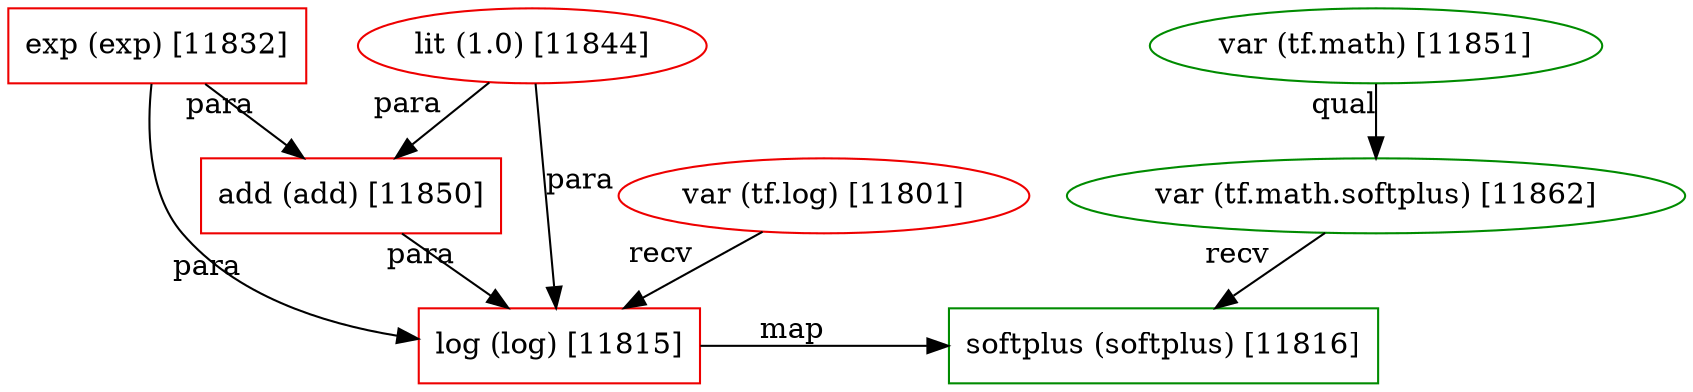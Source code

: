 digraph "fragment-4259511.dot" {
	subgraph "subgraph: 11815 to 11816" {
		graph [rank=same]
		11815 [label="log (log) [11815]" color=red2 shape=box]
		11816 [label="softplus (softplus) [11816]" color=green4 shape=box]
	}
	11832 [label="exp (exp) [11832]" color=red2 shape=box]
	11850 [label="add (add) [11850]" color=red2 shape=box]
	11801 [label="var (tf.log) [11801]" color=red2 shape=ellipse]
	11862 [label="var (tf.math.softplus) [11862]" color=green4 shape=ellipse]
	11851 [label="var (tf.math) [11851]" color=green4 shape=ellipse]
	11844 [label="lit (1.0) [11844]" color=red2 shape=ellipse]
	11844 -> 11815 [xlabel=para]
	11850 -> 11815 [xlabel=para]
	11801 -> 11815 [xlabel=recv]
	11832 -> 11815 [xlabel=para]
	11862 -> 11816 [xlabel=recv]
	11815 -> 11816 [xlabel=map]
	11832 -> 11850 [xlabel=para]
	11844 -> 11850 [xlabel=para]
	11851 -> 11862 [xlabel=qual]
}

